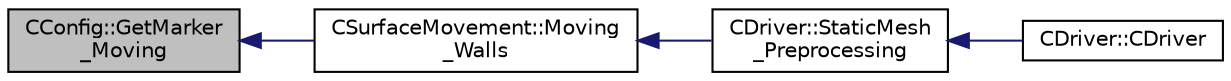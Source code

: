 digraph "CConfig::GetMarker_Moving"
{
  edge [fontname="Helvetica",fontsize="10",labelfontname="Helvetica",labelfontsize="10"];
  node [fontname="Helvetica",fontsize="10",shape=record];
  rankdir="LR";
  Node7368 [label="CConfig::GetMarker\l_Moving",height=0.2,width=0.4,color="black", fillcolor="grey75", style="filled", fontcolor="black"];
  Node7368 -> Node7369 [dir="back",color="midnightblue",fontsize="10",style="solid",fontname="Helvetica"];
  Node7369 [label="CSurfaceMovement::Moving\l_Walls",height=0.2,width=0.4,color="black", fillcolor="white", style="filled",URL="$class_c_surface_movement.html#a0e7916b44ba0f93ff3affe52a2abe930",tooltip="Set the translational/rotational velocity for a moving wall. "];
  Node7369 -> Node7370 [dir="back",color="midnightblue",fontsize="10",style="solid",fontname="Helvetica"];
  Node7370 [label="CDriver::StaticMesh\l_Preprocessing",height=0.2,width=0.4,color="black", fillcolor="white", style="filled",URL="$class_c_driver.html#ac4ac2e6f55c3956cfa44e07e03509112",tooltip="Initiate value for static mesh movement such as the gridVel for the ROTATING frame. "];
  Node7370 -> Node7371 [dir="back",color="midnightblue",fontsize="10",style="solid",fontname="Helvetica"];
  Node7371 [label="CDriver::CDriver",height=0.2,width=0.4,color="black", fillcolor="white", style="filled",URL="$class_c_driver.html#a3fca4a013a6efa9bbb38fe78a86b5f3d",tooltip="Constructor of the class. "];
}

